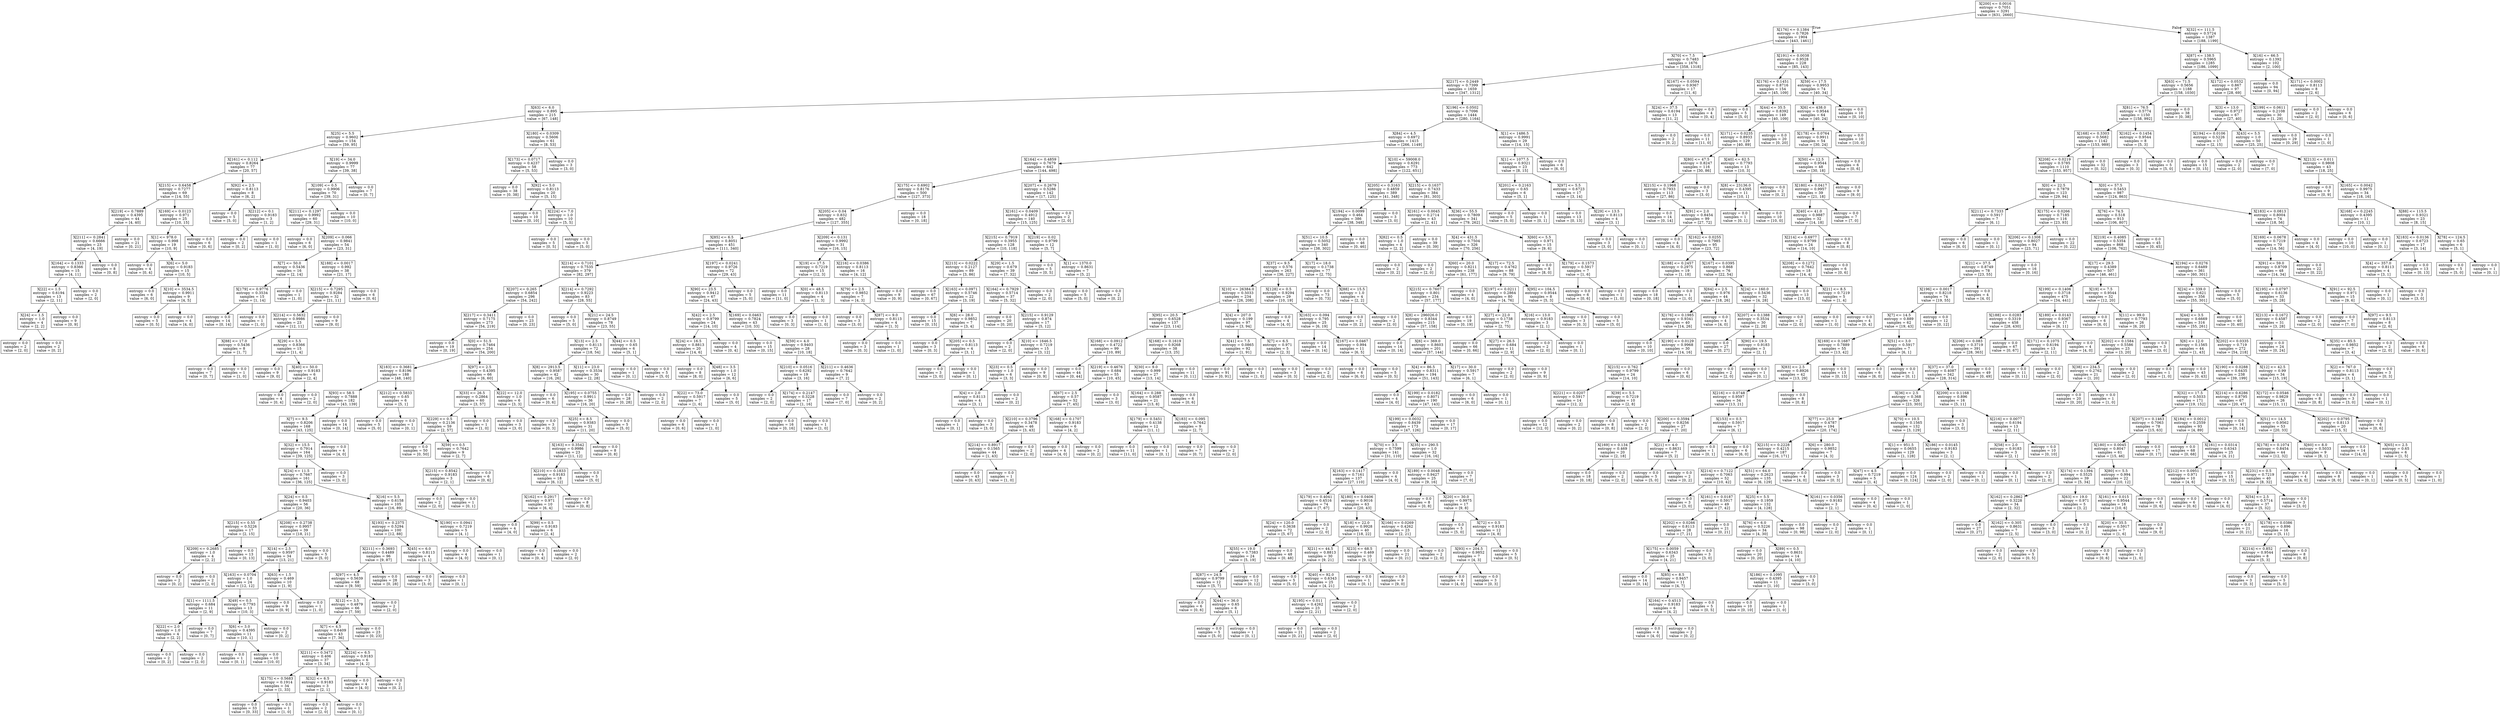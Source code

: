 digraph Tree {
node [shape=box] ;
0 [label="X[200] <= 0.0016\nentropy = 0.7051\nsamples = 3291\nvalue = [631, 2660]"] ;
1 [label="X[176] <= 0.1384\nentropy = 0.7826\nsamples = 1904\nvalue = [443, 1461]"] ;
0 -> 1 [labeldistance=2.5, labelangle=45, headlabel="True"] ;
2 [label="X[70] <= 7.5\nentropy = 0.7483\nsamples = 1676\nvalue = [358, 1318]"] ;
1 -> 2 ;
3 [label="X[217] <= 0.2449\nentropy = 0.7399\nsamples = 1659\nvalue = [347, 1312]"] ;
2 -> 3 ;
4 [label="X[63] <= 6.0\nentropy = 0.895\nsamples = 215\nvalue = [67, 148]"] ;
3 -> 4 ;
5 [label="X[25] <= 5.5\nentropy = 0.9602\nsamples = 154\nvalue = [59, 95]"] ;
4 -> 5 ;
6 [label="X[161] <= 0.112\nentropy = 0.8264\nsamples = 77\nvalue = [20, 57]"] ;
5 -> 6 ;
7 [label="X[215] <= 0.6458\nentropy = 0.7277\nsamples = 69\nvalue = [14, 55]"] ;
6 -> 7 ;
8 [label="X[219] <= 0.7889\nentropy = 0.4395\nsamples = 44\nvalue = [4, 40]"] ;
7 -> 8 ;
9 [label="X[211] <= 0.2841\nentropy = 0.6666\nsamples = 23\nvalue = [4, 19]"] ;
8 -> 9 ;
10 [label="X[164] <= 0.1333\nentropy = 0.8366\nsamples = 15\nvalue = [4, 11]"] ;
9 -> 10 ;
11 [label="X[22] <= 1.5\nentropy = 0.6194\nsamples = 13\nvalue = [2, 11]"] ;
10 -> 11 ;
12 [label="X[24] <= 1.5\nentropy = 1.0\nsamples = 4\nvalue = [2, 2]"] ;
11 -> 12 ;
13 [label="entropy = 0.0\nsamples = 2\nvalue = [2, 0]"] ;
12 -> 13 ;
14 [label="entropy = 0.0\nsamples = 2\nvalue = [0, 2]"] ;
12 -> 14 ;
15 [label="entropy = 0.0\nsamples = 9\nvalue = [0, 9]"] ;
11 -> 15 ;
16 [label="entropy = 0.0\nsamples = 2\nvalue = [2, 0]"] ;
10 -> 16 ;
17 [label="entropy = 0.0\nsamples = 8\nvalue = [0, 8]"] ;
9 -> 17 ;
18 [label="entropy = 0.0\nsamples = 21\nvalue = [0, 21]"] ;
8 -> 18 ;
19 [label="X[169] <= 0.0123\nentropy = 0.971\nsamples = 25\nvalue = [10, 15]"] ;
7 -> 19 ;
20 [label="X[1] <= 978.0\nentropy = 0.998\nsamples = 19\nvalue = [10, 9]"] ;
19 -> 20 ;
21 [label="entropy = 0.0\nsamples = 4\nvalue = [0, 4]"] ;
20 -> 21 ;
22 [label="X[6] <= 5.0\nentropy = 0.9183\nsamples = 15\nvalue = [10, 5]"] ;
20 -> 22 ;
23 [label="entropy = 0.0\nsamples = 6\nvalue = [6, 0]"] ;
22 -> 23 ;
24 [label="X[10] <= 3534.5\nentropy = 0.9911\nsamples = 9\nvalue = [4, 5]"] ;
22 -> 24 ;
25 [label="entropy = 0.0\nsamples = 5\nvalue = [0, 5]"] ;
24 -> 25 ;
26 [label="entropy = 0.0\nsamples = 4\nvalue = [4, 0]"] ;
24 -> 26 ;
27 [label="entropy = 0.0\nsamples = 6\nvalue = [0, 6]"] ;
19 -> 27 ;
28 [label="X[92] <= 2.5\nentropy = 0.8113\nsamples = 8\nvalue = [6, 2]"] ;
6 -> 28 ;
29 [label="entropy = 0.0\nsamples = 5\nvalue = [5, 0]"] ;
28 -> 29 ;
30 [label="X[212] <= 0.1\nentropy = 0.9183\nsamples = 3\nvalue = [1, 2]"] ;
28 -> 30 ;
31 [label="entropy = 0.0\nsamples = 2\nvalue = [0, 2]"] ;
30 -> 31 ;
32 [label="entropy = 0.0\nsamples = 1\nvalue = [1, 0]"] ;
30 -> 32 ;
33 [label="X[19] <= 34.0\nentropy = 0.9999\nsamples = 77\nvalue = [39, 38]"] ;
5 -> 33 ;
34 [label="X[109] <= 0.5\nentropy = 0.9906\nsamples = 70\nvalue = [39, 31]"] ;
33 -> 34 ;
35 [label="X[211] <= 0.1297\nentropy = 0.9992\nsamples = 60\nvalue = [29, 31]"] ;
34 -> 35 ;
36 [label="entropy = 0.0\nsamples = 6\nvalue = [6, 0]"] ;
35 -> 36 ;
37 [label="X[209] <= 0.066\nentropy = 0.9841\nsamples = 54\nvalue = [23, 31]"] ;
35 -> 37 ;
38 [label="X[7] <= 50.0\nentropy = 0.5436\nsamples = 16\nvalue = [2, 14]"] ;
37 -> 38 ;
39 [label="X[179] <= 0.9776\nentropy = 0.3534\nsamples = 15\nvalue = [1, 14]"] ;
38 -> 39 ;
40 [label="entropy = 0.0\nsamples = 14\nvalue = [0, 14]"] ;
39 -> 40 ;
41 [label="entropy = 0.0\nsamples = 1\nvalue = [1, 0]"] ;
39 -> 41 ;
42 [label="entropy = 0.0\nsamples = 1\nvalue = [1, 0]"] ;
38 -> 42 ;
43 [label="X[188] <= 0.0017\nentropy = 0.992\nsamples = 38\nvalue = [21, 17]"] ;
37 -> 43 ;
44 [label="X[215] <= 0.7295\nentropy = 0.9284\nsamples = 32\nvalue = [21, 11]"] ;
43 -> 44 ;
45 [label="X[214] <= 0.5632\nentropy = 0.9986\nsamples = 23\nvalue = [12, 11]"] ;
44 -> 45 ;
46 [label="X[88] <= 17.0\nentropy = 0.5436\nsamples = 8\nvalue = [1, 7]"] ;
45 -> 46 ;
47 [label="entropy = 0.0\nsamples = 7\nvalue = [0, 7]"] ;
46 -> 47 ;
48 [label="entropy = 0.0\nsamples = 1\nvalue = [1, 0]"] ;
46 -> 48 ;
49 [label="X[29] <= 5.5\nentropy = 0.8366\nsamples = 15\nvalue = [11, 4]"] ;
45 -> 49 ;
50 [label="entropy = 0.0\nsamples = 9\nvalue = [9, 0]"] ;
49 -> 50 ;
51 [label="X[40] <= 50.0\nentropy = 0.9183\nsamples = 6\nvalue = [2, 4]"] ;
49 -> 51 ;
52 [label="entropy = 0.0\nsamples = 4\nvalue = [0, 4]"] ;
51 -> 52 ;
53 [label="entropy = 0.0\nsamples = 2\nvalue = [2, 0]"] ;
51 -> 53 ;
54 [label="entropy = 0.0\nsamples = 9\nvalue = [9, 0]"] ;
44 -> 54 ;
55 [label="entropy = 0.0\nsamples = 6\nvalue = [0, 6]"] ;
43 -> 55 ;
56 [label="entropy = 0.0\nsamples = 10\nvalue = [10, 0]"] ;
34 -> 56 ;
57 [label="entropy = 0.0\nsamples = 7\nvalue = [0, 7]"] ;
33 -> 57 ;
58 [label="X[180] <= 0.0309\nentropy = 0.5606\nsamples = 61\nvalue = [8, 53]"] ;
4 -> 58 ;
59 [label="X[173] <= 0.0717\nentropy = 0.4237\nsamples = 58\nvalue = [5, 53]"] ;
58 -> 59 ;
60 [label="entropy = 0.0\nsamples = 38\nvalue = [0, 38]"] ;
59 -> 60 ;
61 [label="X[92] <= 5.0\nentropy = 0.8113\nsamples = 20\nvalue = [5, 15]"] ;
59 -> 61 ;
62 [label="entropy = 0.0\nsamples = 10\nvalue = [0, 10]"] ;
61 -> 62 ;
63 [label="X[224] <= 7.0\nentropy = 1.0\nsamples = 10\nvalue = [5, 5]"] ;
61 -> 63 ;
64 [label="entropy = 0.0\nsamples = 5\nvalue = [0, 5]"] ;
63 -> 64 ;
65 [label="entropy = 0.0\nsamples = 5\nvalue = [5, 0]"] ;
63 -> 65 ;
66 [label="entropy = 0.0\nsamples = 3\nvalue = [3, 0]"] ;
58 -> 66 ;
67 [label="X[196] <= 0.0502\nentropy = 0.7096\nsamples = 1444\nvalue = [280, 1164]"] ;
3 -> 67 ;
68 [label="X[84] <= 4.5\nentropy = 0.6972\nsamples = 1415\nvalue = [266, 1149]"] ;
67 -> 68 ;
69 [label="X[164] <= 0.4859\nentropy = 0.7679\nsamples = 642\nvalue = [144, 498]"] ;
68 -> 69 ;
70 [label="X[175] <= 0.6902\nentropy = 0.8176\nsamples = 500\nvalue = [127, 373]"] ;
69 -> 70 ;
71 [label="X[205] <= 0.04\nentropy = 0.832\nsamples = 482\nvalue = [127, 355]"] ;
70 -> 71 ;
72 [label="X[85] <= 6.5\nentropy = 0.8051\nsamples = 451\nvalue = [111, 340]"] ;
71 -> 72 ;
73 [label="X[214] <= 0.7101\nentropy = 0.7535\nsamples = 379\nvalue = [82, 297]"] ;
72 -> 73 ;
74 [label="X[207] <= 0.265\nentropy = 0.6854\nsamples = 296\nvalue = [54, 242]"] ;
73 -> 74 ;
75 [label="X[217] <= 0.3411\nentropy = 0.7175\nsamples = 273\nvalue = [54, 219]"] ;
74 -> 75 ;
76 [label="entropy = 0.0\nsamples = 19\nvalue = [0, 19]"] ;
75 -> 76 ;
77 [label="X[0] <= 51.5\nentropy = 0.7464\nsamples = 254\nvalue = [54, 200]"] ;
75 -> 77 ;
78 [label="X[183] <= 0.3681\nentropy = 0.8196\nsamples = 188\nvalue = [48, 140]"] ;
77 -> 78 ;
79 [label="X[93] <= 58.5\nentropy = 0.7888\nsamples = 182\nvalue = [43, 139]"] ;
78 -> 79 ;
80 [label="X[7] <= 9.5\nentropy = 0.8206\nsamples = 168\nvalue = [43, 125]"] ;
79 -> 80 ;
81 [label="X[32] <= 15.5\nentropy = 0.7914\nsamples = 164\nvalue = [39, 125]"] ;
80 -> 81 ;
82 [label="X[24] <= 11.5\nentropy = 0.7667\nsamples = 161\nvalue = [36, 125]"] ;
81 -> 82 ;
83 [label="X[24] <= 0.5\nentropy = 0.9403\nsamples = 56\nvalue = [20, 36]"] ;
82 -> 83 ;
84 [label="X[215] <= 0.55\nentropy = 0.5226\nsamples = 17\nvalue = [2, 15]"] ;
83 -> 84 ;
85 [label="X[209] <= 0.2685\nentropy = 1.0\nsamples = 4\nvalue = [2, 2]"] ;
84 -> 85 ;
86 [label="entropy = 0.0\nsamples = 2\nvalue = [0, 2]"] ;
85 -> 86 ;
87 [label="entropy = 0.0\nsamples = 2\nvalue = [2, 0]"] ;
85 -> 87 ;
88 [label="entropy = 0.0\nsamples = 13\nvalue = [0, 13]"] ;
84 -> 88 ;
89 [label="X[208] <= 0.2738\nentropy = 0.9957\nsamples = 39\nvalue = [18, 21]"] ;
83 -> 89 ;
90 [label="X[14] <= 2.5\nentropy = 0.9597\nsamples = 34\nvalue = [13, 21]"] ;
89 -> 90 ;
91 [label="X[163] <= 0.0704\nentropy = 1.0\nsamples = 24\nvalue = [12, 12]"] ;
90 -> 91 ;
92 [label="X[1] <= 1111.5\nentropy = 0.684\nsamples = 11\nvalue = [2, 9]"] ;
91 -> 92 ;
93 [label="X[22] <= 2.0\nentropy = 1.0\nsamples = 4\nvalue = [2, 2]"] ;
92 -> 93 ;
94 [label="entropy = 0.0\nsamples = 2\nvalue = [0, 2]"] ;
93 -> 94 ;
95 [label="entropy = 0.0\nsamples = 2\nvalue = [2, 0]"] ;
93 -> 95 ;
96 [label="entropy = 0.0\nsamples = 7\nvalue = [0, 7]"] ;
92 -> 96 ;
97 [label="X[49] <= 0.5\nentropy = 0.7793\nsamples = 13\nvalue = [10, 3]"] ;
91 -> 97 ;
98 [label="X[6] <= 3.0\nentropy = 0.4395\nsamples = 11\nvalue = [10, 1]"] ;
97 -> 98 ;
99 [label="entropy = 0.0\nsamples = 1\nvalue = [0, 1]"] ;
98 -> 99 ;
100 [label="entropy = 0.0\nsamples = 10\nvalue = [10, 0]"] ;
98 -> 100 ;
101 [label="entropy = 0.0\nsamples = 2\nvalue = [0, 2]"] ;
97 -> 101 ;
102 [label="X[63] <= 1.5\nentropy = 0.469\nsamples = 10\nvalue = [1, 9]"] ;
90 -> 102 ;
103 [label="entropy = 0.0\nsamples = 9\nvalue = [0, 9]"] ;
102 -> 103 ;
104 [label="entropy = 0.0\nsamples = 1\nvalue = [1, 0]"] ;
102 -> 104 ;
105 [label="entropy = 0.0\nsamples = 5\nvalue = [5, 0]"] ;
89 -> 105 ;
106 [label="X[16] <= 5.5\nentropy = 0.6158\nsamples = 105\nvalue = [16, 89]"] ;
82 -> 106 ;
107 [label="X[193] <= 0.2375\nentropy = 0.5294\nsamples = 100\nvalue = [12, 88]"] ;
106 -> 107 ;
108 [label="X[211] <= 0.3693\nentropy = 0.4489\nsamples = 96\nvalue = [9, 87]"] ;
107 -> 108 ;
109 [label="X[97] <= 4.5\nentropy = 0.5639\nsamples = 68\nvalue = [9, 59]"] ;
108 -> 109 ;
110 [label="X[12] <= 3.5\nentropy = 0.4879\nsamples = 66\nvalue = [7, 59]"] ;
109 -> 110 ;
111 [label="X[7] <= 4.5\nentropy = 0.6409\nsamples = 43\nvalue = [7, 36]"] ;
110 -> 111 ;
112 [label="X[211] <= 0.3472\nentropy = 0.406\nsamples = 37\nvalue = [3, 34]"] ;
111 -> 112 ;
113 [label="X[175] <= 0.5683\nentropy = 0.1914\nsamples = 34\nvalue = [1, 33]"] ;
112 -> 113 ;
114 [label="entropy = 0.0\nsamples = 33\nvalue = [0, 33]"] ;
113 -> 114 ;
115 [label="entropy = 0.0\nsamples = 1\nvalue = [1, 0]"] ;
113 -> 115 ;
116 [label="X[32] <= 6.5\nentropy = 0.9183\nsamples = 3\nvalue = [2, 1]"] ;
112 -> 116 ;
117 [label="entropy = 0.0\nsamples = 2\nvalue = [2, 0]"] ;
116 -> 117 ;
118 [label="entropy = 0.0\nsamples = 1\nvalue = [0, 1]"] ;
116 -> 118 ;
119 [label="X[224] <= 6.5\nentropy = 0.9183\nsamples = 6\nvalue = [4, 2]"] ;
111 -> 119 ;
120 [label="entropy = 0.0\nsamples = 4\nvalue = [4, 0]"] ;
119 -> 120 ;
121 [label="entropy = 0.0\nsamples = 2\nvalue = [0, 2]"] ;
119 -> 121 ;
122 [label="entropy = 0.0\nsamples = 23\nvalue = [0, 23]"] ;
110 -> 122 ;
123 [label="entropy = 0.0\nsamples = 2\nvalue = [2, 0]"] ;
109 -> 123 ;
124 [label="entropy = 0.0\nsamples = 28\nvalue = [0, 28]"] ;
108 -> 124 ;
125 [label="X[45] <= 6.0\nentropy = 0.8113\nsamples = 4\nvalue = [3, 1]"] ;
107 -> 125 ;
126 [label="entropy = 0.0\nsamples = 3\nvalue = [3, 0]"] ;
125 -> 126 ;
127 [label="entropy = 0.0\nsamples = 1\nvalue = [0, 1]"] ;
125 -> 127 ;
128 [label="X[190] <= 0.0941\nentropy = 0.7219\nsamples = 5\nvalue = [4, 1]"] ;
106 -> 128 ;
129 [label="entropy = 0.0\nsamples = 4\nvalue = [4, 0]"] ;
128 -> 129 ;
130 [label="entropy = 0.0\nsamples = 1\nvalue = [0, 1]"] ;
128 -> 130 ;
131 [label="entropy = 0.0\nsamples = 3\nvalue = [3, 0]"] ;
81 -> 131 ;
132 [label="entropy = 0.0\nsamples = 4\nvalue = [4, 0]"] ;
80 -> 132 ;
133 [label="entropy = 0.0\nsamples = 14\nvalue = [0, 14]"] ;
79 -> 133 ;
134 [label="X[212] <= 0.5833\nentropy = 0.65\nsamples = 6\nvalue = [5, 1]"] ;
78 -> 134 ;
135 [label="entropy = 0.0\nsamples = 5\nvalue = [5, 0]"] ;
134 -> 135 ;
136 [label="entropy = 0.0\nsamples = 1\nvalue = [0, 1]"] ;
134 -> 136 ;
137 [label="X[97] <= 2.5\nentropy = 0.4395\nsamples = 66\nvalue = [6, 60]"] ;
77 -> 137 ;
138 [label="X[33] <= 26.5\nentropy = 0.2864\nsamples = 60\nvalue = [3, 57]"] ;
137 -> 138 ;
139 [label="X[229] <= 0.5\nentropy = 0.2136\nsamples = 59\nvalue = [2, 57]"] ;
138 -> 139 ;
140 [label="entropy = 0.0\nsamples = 50\nvalue = [0, 50]"] ;
139 -> 140 ;
141 [label="X[59] <= 0.5\nentropy = 0.7642\nsamples = 9\nvalue = [2, 7]"] ;
139 -> 141 ;
142 [label="X[215] <= 0.8542\nentropy = 0.9183\nsamples = 3\nvalue = [2, 1]"] ;
141 -> 142 ;
143 [label="entropy = 0.0\nsamples = 2\nvalue = [2, 0]"] ;
142 -> 143 ;
144 [label="entropy = 0.0\nsamples = 1\nvalue = [0, 1]"] ;
142 -> 144 ;
145 [label="entropy = 0.0\nsamples = 6\nvalue = [0, 6]"] ;
141 -> 145 ;
146 [label="entropy = 0.0\nsamples = 1\nvalue = [1, 0]"] ;
138 -> 146 ;
147 [label="X[22] <= 12.0\nentropy = 1.0\nsamples = 6\nvalue = [3, 3]"] ;
137 -> 147 ;
148 [label="entropy = 0.0\nsamples = 3\nvalue = [3, 0]"] ;
147 -> 148 ;
149 [label="entropy = 0.0\nsamples = 3\nvalue = [0, 3]"] ;
147 -> 149 ;
150 [label="entropy = 0.0\nsamples = 23\nvalue = [0, 23]"] ;
74 -> 150 ;
151 [label="X[214] <= 0.7292\nentropy = 0.9223\nsamples = 83\nvalue = [28, 55]"] ;
73 -> 151 ;
152 [label="entropy = 0.0\nsamples = 5\nvalue = [5, 0]"] ;
151 -> 152 ;
153 [label="X[21] <= 24.5\nentropy = 0.8749\nsamples = 78\nvalue = [23, 55]"] ;
151 -> 153 ;
154 [label="X[13] <= 2.5\nentropy = 0.8113\nsamples = 72\nvalue = [18, 54]"] ;
153 -> 154 ;
155 [label="X[8] <= 2913.5\nentropy = 0.9587\nsamples = 42\nvalue = [16, 26]"] ;
154 -> 155 ;
156 [label="entropy = 0.0\nsamples = 6\nvalue = [0, 6]"] ;
155 -> 156 ;
157 [label="X[195] <= 0.0755\nentropy = 0.9911\nsamples = 36\nvalue = [16, 20]"] ;
155 -> 157 ;
158 [label="X[25] <= 8.5\nentropy = 0.9383\nsamples = 31\nvalue = [11, 20]"] ;
157 -> 158 ;
159 [label="X[163] <= 0.3542\nentropy = 0.9986\nsamples = 23\nvalue = [11, 12]"] ;
158 -> 159 ;
160 [label="X[210] <= 0.1833\nentropy = 0.9183\nsamples = 18\nvalue = [6, 12]"] ;
159 -> 160 ;
161 [label="X[162] <= 0.2917\nentropy = 0.971\nsamples = 10\nvalue = [6, 4]"] ;
160 -> 161 ;
162 [label="entropy = 0.0\nsamples = 4\nvalue = [4, 0]"] ;
161 -> 162 ;
163 [label="X[99] <= 0.5\nentropy = 0.9183\nsamples = 6\nvalue = [2, 4]"] ;
161 -> 163 ;
164 [label="entropy = 0.0\nsamples = 4\nvalue = [0, 4]"] ;
163 -> 164 ;
165 [label="entropy = 0.0\nsamples = 2\nvalue = [2, 0]"] ;
163 -> 165 ;
166 [label="entropy = 0.0\nsamples = 8\nvalue = [0, 8]"] ;
160 -> 166 ;
167 [label="entropy = 0.0\nsamples = 5\nvalue = [5, 0]"] ;
159 -> 167 ;
168 [label="entropy = 0.0\nsamples = 8\nvalue = [0, 8]"] ;
158 -> 168 ;
169 [label="entropy = 0.0\nsamples = 5\nvalue = [5, 0]"] ;
157 -> 169 ;
170 [label="X[11] <= 23.0\nentropy = 0.3534\nsamples = 30\nvalue = [2, 28]"] ;
154 -> 170 ;
171 [label="entropy = 0.0\nsamples = 28\nvalue = [0, 28]"] ;
170 -> 171 ;
172 [label="entropy = 0.0\nsamples = 2\nvalue = [2, 0]"] ;
170 -> 172 ;
173 [label="X[44] <= 0.5\nentropy = 0.65\nsamples = 6\nvalue = [5, 1]"] ;
153 -> 173 ;
174 [label="entropy = 0.0\nsamples = 1\nvalue = [0, 1]"] ;
173 -> 174 ;
175 [label="entropy = 0.0\nsamples = 5\nvalue = [5, 0]"] ;
173 -> 175 ;
176 [label="X[197] <= 0.0241\nentropy = 0.9726\nsamples = 72\nvalue = [29, 43]"] ;
72 -> 176 ;
177 [label="X[90] <= 23.5\nentropy = 0.9412\nsamples = 67\nvalue = [24, 43]"] ;
176 -> 177 ;
178 [label="X[42] <= 2.5\nentropy = 0.9799\nsamples = 24\nvalue = [14, 10]"] ;
177 -> 178 ;
179 [label="X[24] <= 16.5\nentropy = 0.8813\nsamples = 20\nvalue = [14, 6]"] ;
178 -> 179 ;
180 [label="entropy = 0.0\nsamples = 8\nvalue = [8, 0]"] ;
179 -> 180 ;
181 [label="X[48] <= 3.5\nentropy = 1.0\nsamples = 12\nvalue = [6, 6]"] ;
179 -> 181 ;
182 [label="X[22] <= 73.0\nentropy = 0.5917\nsamples = 7\nvalue = [1, 6]"] ;
181 -> 182 ;
183 [label="entropy = 0.0\nsamples = 6\nvalue = [0, 6]"] ;
182 -> 183 ;
184 [label="entropy = 0.0\nsamples = 1\nvalue = [1, 0]"] ;
182 -> 184 ;
185 [label="entropy = 0.0\nsamples = 5\nvalue = [5, 0]"] ;
181 -> 185 ;
186 [label="entropy = 0.0\nsamples = 4\nvalue = [0, 4]"] ;
178 -> 186 ;
187 [label="X[169] <= 0.0463\nentropy = 0.7824\nsamples = 43\nvalue = [10, 33]"] ;
177 -> 187 ;
188 [label="entropy = 0.0\nsamples = 15\nvalue = [0, 15]"] ;
187 -> 188 ;
189 [label="X[59] <= 4.0\nentropy = 0.9403\nsamples = 28\nvalue = [10, 18]"] ;
187 -> 189 ;
190 [label="X[210] <= 0.0516\nentropy = 0.6292\nsamples = 19\nvalue = [3, 16]"] ;
189 -> 190 ;
191 [label="entropy = 0.0\nsamples = 2\nvalue = [2, 0]"] ;
190 -> 191 ;
192 [label="X[174] <= 0.2147\nentropy = 0.3228\nsamples = 17\nvalue = [1, 16]"] ;
190 -> 192 ;
193 [label="entropy = 0.0\nsamples = 16\nvalue = [0, 16]"] ;
192 -> 193 ;
194 [label="entropy = 0.0\nsamples = 1\nvalue = [1, 0]"] ;
192 -> 194 ;
195 [label="X[211] <= 0.4636\nentropy = 0.7642\nsamples = 9\nvalue = [7, 2]"] ;
189 -> 195 ;
196 [label="entropy = 0.0\nsamples = 7\nvalue = [7, 0]"] ;
195 -> 196 ;
197 [label="entropy = 0.0\nsamples = 2\nvalue = [0, 2]"] ;
195 -> 197 ;
198 [label="entropy = 0.0\nsamples = 5\nvalue = [5, 0]"] ;
176 -> 198 ;
199 [label="X[209] <= 0.131\nentropy = 0.9992\nsamples = 31\nvalue = [16, 15]"] ;
71 -> 199 ;
200 [label="X[19] <= 17.5\nentropy = 0.7219\nsamples = 15\nvalue = [12, 3]"] ;
199 -> 200 ;
201 [label="entropy = 0.0\nsamples = 11\nvalue = [11, 0]"] ;
200 -> 201 ;
202 [label="X[0] <= 48.5\nentropy = 0.8113\nsamples = 4\nvalue = [1, 3]"] ;
200 -> 202 ;
203 [label="entropy = 0.0\nsamples = 3\nvalue = [0, 3]"] ;
202 -> 203 ;
204 [label="entropy = 0.0\nsamples = 1\nvalue = [1, 0]"] ;
202 -> 204 ;
205 [label="X[216] <= 0.0386\nentropy = 0.8113\nsamples = 16\nvalue = [4, 12]"] ;
199 -> 205 ;
206 [label="X[79] <= 2.5\nentropy = 0.9852\nsamples = 7\nvalue = [4, 3]"] ;
205 -> 206 ;
207 [label="entropy = 0.0\nsamples = 3\nvalue = [3, 0]"] ;
206 -> 207 ;
208 [label="X[87] <= 9.0\nentropy = 0.8113\nsamples = 4\nvalue = [1, 3]"] ;
206 -> 208 ;
209 [label="entropy = 0.0\nsamples = 3\nvalue = [0, 3]"] ;
208 -> 209 ;
210 [label="entropy = 0.0\nsamples = 1\nvalue = [1, 0]"] ;
208 -> 210 ;
211 [label="entropy = 0.0\nsamples = 9\nvalue = [0, 9]"] ;
205 -> 211 ;
212 [label="entropy = 0.0\nsamples = 18\nvalue = [0, 18]"] ;
70 -> 212 ;
213 [label="X[207] <= 0.2679\nentropy = 0.5286\nsamples = 142\nvalue = [17, 125]"] ;
69 -> 213 ;
214 [label="X[161] <= 0.0409\nentropy = 0.4912\nsamples = 140\nvalue = [15, 125]"] ;
213 -> 214 ;
215 [label="X[215] <= 0.7919\nentropy = 0.3955\nsamples = 128\nvalue = [10, 118]"] ;
214 -> 215 ;
216 [label="X[213] <= 0.0222\nentropy = 0.2127\nsamples = 89\nvalue = [3, 86]"] ;
215 -> 216 ;
217 [label="entropy = 0.0\nsamples = 67\nvalue = [0, 67]"] ;
216 -> 217 ;
218 [label="X[163] <= 0.0971\nentropy = 0.5746\nsamples = 22\nvalue = [3, 19]"] ;
216 -> 218 ;
219 [label="entropy = 0.0\nsamples = 15\nvalue = [0, 15]"] ;
218 -> 219 ;
220 [label="X[6] <= 28.0\nentropy = 0.9852\nsamples = 7\nvalue = [3, 4]"] ;
218 -> 220 ;
221 [label="entropy = 0.0\nsamples = 3\nvalue = [0, 3]"] ;
220 -> 221 ;
222 [label="X[205] <= 0.5\nentropy = 0.8113\nsamples = 4\nvalue = [3, 1]"] ;
220 -> 222 ;
223 [label="entropy = 0.0\nsamples = 3\nvalue = [3, 0]"] ;
222 -> 223 ;
224 [label="entropy = 0.0\nsamples = 1\nvalue = [0, 1]"] ;
222 -> 224 ;
225 [label="X[29] <= 1.5\nentropy = 0.679\nsamples = 39\nvalue = [7, 32]"] ;
215 -> 225 ;
226 [label="X[164] <= 0.7929\nentropy = 0.5714\nsamples = 37\nvalue = [5, 32]"] ;
225 -> 226 ;
227 [label="entropy = 0.0\nsamples = 20\nvalue = [0, 20]"] ;
226 -> 227 ;
228 [label="X[215] <= 0.9129\nentropy = 0.874\nsamples = 17\nvalue = [5, 12]"] ;
226 -> 228 ;
229 [label="entropy = 0.0\nsamples = 2\nvalue = [2, 0]"] ;
228 -> 229 ;
230 [label="X[10] <= 1646.5\nentropy = 0.7219\nsamples = 15\nvalue = [3, 12]"] ;
228 -> 230 ;
231 [label="X[23] <= 0.5\nentropy = 1.0\nsamples = 6\nvalue = [3, 3]"] ;
230 -> 231 ;
232 [label="X[4] <= 2.0\nentropy = 0.8113\nsamples = 4\nvalue = [3, 1]"] ;
231 -> 232 ;
233 [label="entropy = 0.0\nsamples = 1\nvalue = [0, 1]"] ;
232 -> 233 ;
234 [label="entropy = 0.0\nsamples = 3\nvalue = [3, 0]"] ;
232 -> 234 ;
235 [label="entropy = 0.0\nsamples = 2\nvalue = [0, 2]"] ;
231 -> 235 ;
236 [label="entropy = 0.0\nsamples = 9\nvalue = [0, 9]"] ;
230 -> 236 ;
237 [label="entropy = 0.0\nsamples = 2\nvalue = [2, 0]"] ;
225 -> 237 ;
238 [label="X[219] <= 0.02\nentropy = 0.9799\nsamples = 12\nvalue = [5, 7]"] ;
214 -> 238 ;
239 [label="entropy = 0.0\nsamples = 5\nvalue = [0, 5]"] ;
238 -> 239 ;
240 [label="X[1] <= 1370.0\nentropy = 0.8631\nsamples = 7\nvalue = [5, 2]"] ;
238 -> 240 ;
241 [label="entropy = 0.0\nsamples = 5\nvalue = [5, 0]"] ;
240 -> 241 ;
242 [label="entropy = 0.0\nsamples = 2\nvalue = [0, 2]"] ;
240 -> 242 ;
243 [label="entropy = 0.0\nsamples = 2\nvalue = [2, 0]"] ;
213 -> 243 ;
244 [label="X[10] <= 59008.0\nentropy = 0.6291\nsamples = 773\nvalue = [122, 651]"] ;
68 -> 244 ;
245 [label="X[205] <= 0.3163\nentropy = 0.4859\nsamples = 389\nvalue = [41, 348]"] ;
244 -> 245 ;
246 [label="X[194] <= 0.0099\nentropy = 0.464\nsamples = 386\nvalue = [38, 348]"] ;
245 -> 246 ;
247 [label="X[51] <= 10.5\nentropy = 0.5052\nsamples = 340\nvalue = [38, 302]"] ;
246 -> 247 ;
248 [label="X[37] <= 9.5\nentropy = 0.576\nsamples = 263\nvalue = [36, 227]"] ;
247 -> 248 ;
249 [label="X[10] <= 26384.0\nentropy = 0.5033\nsamples = 234\nvalue = [26, 208]"] ;
248 -> 249 ;
250 [label="X[95] <= 20.5\nentropy = 0.6528\nsamples = 137\nvalue = [23, 114]"] ;
249 -> 250 ;
251 [label="X[168] <= 0.0912\nentropy = 0.4722\nsamples = 99\nvalue = [10, 89]"] ;
250 -> 251 ;
252 [label="entropy = 0.0\nsamples = 44\nvalue = [0, 44]"] ;
251 -> 252 ;
253 [label="X[219] <= 0.4676\nentropy = 0.684\nsamples = 55\nvalue = [10, 45]"] ;
251 -> 253 ;
254 [label="X[67] <= 2.5\nentropy = 0.57\nsamples = 52\nvalue = [7, 45]"] ;
253 -> 254 ;
255 [label="X[210] <= 0.3796\nentropy = 0.3478\nsamples = 46\nvalue = [3, 43]"] ;
254 -> 255 ;
256 [label="X[214] <= 0.8917\nentropy = 0.1565\nsamples = 44\nvalue = [1, 43]"] ;
255 -> 256 ;
257 [label="entropy = 0.0\nsamples = 43\nvalue = [0, 43]"] ;
256 -> 257 ;
258 [label="entropy = 0.0\nsamples = 1\nvalue = [1, 0]"] ;
256 -> 258 ;
259 [label="entropy = 0.0\nsamples = 2\nvalue = [2, 0]"] ;
255 -> 259 ;
260 [label="X[168] <= 0.1707\nentropy = 0.9183\nsamples = 6\nvalue = [4, 2]"] ;
254 -> 260 ;
261 [label="entropy = 0.0\nsamples = 4\nvalue = [4, 0]"] ;
260 -> 261 ;
262 [label="entropy = 0.0\nsamples = 2\nvalue = [0, 2]"] ;
260 -> 262 ;
263 [label="entropy = 0.0\nsamples = 3\nvalue = [3, 0]"] ;
253 -> 263 ;
264 [label="X[168] <= 0.1619\nentropy = 0.9268\nsamples = 38\nvalue = [13, 25]"] ;
250 -> 264 ;
265 [label="X[30] <= 9.0\nentropy = 0.999\nsamples = 27\nvalue = [13, 14]"] ;
264 -> 265 ;
266 [label="X[164] <= 0.288\nentropy = 0.9587\nsamples = 21\nvalue = [13, 8]"] ;
265 -> 266 ;
267 [label="X[179] <= 0.5451\nentropy = 0.4138\nsamples = 12\nvalue = [11, 1]"] ;
266 -> 267 ;
268 [label="entropy = 0.0\nsamples = 11\nvalue = [11, 0]"] ;
267 -> 268 ;
269 [label="entropy = 0.0\nsamples = 1\nvalue = [0, 1]"] ;
267 -> 269 ;
270 [label="X[183] <= 0.095\nentropy = 0.7642\nsamples = 9\nvalue = [2, 7]"] ;
266 -> 270 ;
271 [label="entropy = 0.0\nsamples = 7\nvalue = [0, 7]"] ;
270 -> 271 ;
272 [label="entropy = 0.0\nsamples = 2\nvalue = [2, 0]"] ;
270 -> 272 ;
273 [label="entropy = 0.0\nsamples = 6\nvalue = [0, 6]"] ;
265 -> 273 ;
274 [label="entropy = 0.0\nsamples = 11\nvalue = [0, 11]"] ;
264 -> 274 ;
275 [label="X[4] <= 207.0\nentropy = 0.199\nsamples = 97\nvalue = [3, 94]"] ;
249 -> 275 ;
276 [label="X[41] <= 7.5\nentropy = 0.0865\nsamples = 92\nvalue = [1, 91]"] ;
275 -> 276 ;
277 [label="entropy = 0.0\nsamples = 91\nvalue = [0, 91]"] ;
276 -> 277 ;
278 [label="entropy = 0.0\nsamples = 1\nvalue = [1, 0]"] ;
276 -> 278 ;
279 [label="X[7] <= 6.5\nentropy = 0.971\nsamples = 5\nvalue = [2, 3]"] ;
275 -> 279 ;
280 [label="entropy = 0.0\nsamples = 3\nvalue = [0, 3]"] ;
279 -> 280 ;
281 [label="entropy = 0.0\nsamples = 2\nvalue = [2, 0]"] ;
279 -> 281 ;
282 [label="X[128] <= 0.5\nentropy = 0.9294\nsamples = 29\nvalue = [10, 19]"] ;
248 -> 282 ;
283 [label="entropy = 0.0\nsamples = 4\nvalue = [4, 0]"] ;
282 -> 283 ;
284 [label="X[163] <= 0.094\nentropy = 0.795\nsamples = 25\nvalue = [6, 19]"] ;
282 -> 284 ;
285 [label="entropy = 0.0\nsamples = 14\nvalue = [0, 14]"] ;
284 -> 285 ;
286 [label="X[167] <= 0.0467\nentropy = 0.994\nsamples = 11\nvalue = [6, 5]"] ;
284 -> 286 ;
287 [label="entropy = 0.0\nsamples = 6\nvalue = [6, 0]"] ;
286 -> 287 ;
288 [label="entropy = 0.0\nsamples = 5\nvalue = [0, 5]"] ;
286 -> 288 ;
289 [label="X[17] <= 18.0\nentropy = 0.1738\nsamples = 77\nvalue = [2, 75]"] ;
247 -> 289 ;
290 [label="entropy = 0.0\nsamples = 73\nvalue = [0, 73]"] ;
289 -> 290 ;
291 [label="X[88] <= 15.5\nentropy = 1.0\nsamples = 4\nvalue = [2, 2]"] ;
289 -> 291 ;
292 [label="entropy = 0.0\nsamples = 2\nvalue = [0, 2]"] ;
291 -> 292 ;
293 [label="entropy = 0.0\nsamples = 2\nvalue = [2, 0]"] ;
291 -> 293 ;
294 [label="entropy = 0.0\nsamples = 46\nvalue = [0, 46]"] ;
246 -> 294 ;
295 [label="entropy = 0.0\nsamples = 3\nvalue = [3, 0]"] ;
245 -> 295 ;
296 [label="X[215] <= 0.1637\nentropy = 0.7433\nsamples = 384\nvalue = [81, 303]"] ;
244 -> 296 ;
297 [label="X[161] <= 0.0045\nentropy = 0.2714\nsamples = 43\nvalue = [2, 41]"] ;
296 -> 297 ;
298 [label="X[82] <= 0.5\nentropy = 1.0\nsamples = 4\nvalue = [2, 2]"] ;
297 -> 298 ;
299 [label="entropy = 0.0\nsamples = 2\nvalue = [0, 2]"] ;
298 -> 299 ;
300 [label="entropy = 0.0\nsamples = 2\nvalue = [2, 0]"] ;
298 -> 300 ;
301 [label="entropy = 0.0\nsamples = 39\nvalue = [0, 39]"] ;
297 -> 301 ;
302 [label="X[36] <= 55.5\nentropy = 0.7809\nsamples = 341\nvalue = [79, 262]"] ;
296 -> 302 ;
303 [label="X[4] <= 431.5\nentropy = 0.7504\nsamples = 326\nvalue = [70, 256]"] ;
302 -> 303 ;
304 [label="X[60] <= 20.0\nentropy = 0.8211\nsamples = 238\nvalue = [61, 177]"] ;
303 -> 304 ;
305 [label="X[215] <= 0.7607\nentropy = 0.801\nsamples = 234\nvalue = [57, 177]"] ;
304 -> 305 ;
306 [label="X[8] <= 296026.0\nentropy = 0.8344\nsamples = 215\nvalue = [57, 158]"] ;
305 -> 306 ;
307 [label="entropy = 0.0\nsamples = 14\nvalue = [0, 14]"] ;
306 -> 307 ;
308 [label="X[6] <= 369.0\nentropy = 0.8603\nsamples = 201\nvalue = [57, 144]"] ;
306 -> 308 ;
309 [label="X[4] <= 86.5\nentropy = 0.8311\nsamples = 194\nvalue = [51, 143]"] ;
308 -> 309 ;
310 [label="entropy = 0.0\nsamples = 4\nvalue = [4, 0]"] ;
309 -> 310 ;
311 [label="X[199] <= 0.0182\nentropy = 0.8071\nsamples = 190\nvalue = [47, 143]"] ;
309 -> 311 ;
312 [label="X[199] <= 0.0032\nentropy = 0.8439\nsamples = 173\nvalue = [47, 126]"] ;
311 -> 312 ;
313 [label="X[70] <= 3.5\nentropy = 0.7599\nsamples = 141\nvalue = [31, 110]"] ;
312 -> 313 ;
314 [label="X[163] <= 0.1417\nentropy = 0.7161\nsamples = 137\nvalue = [27, 110]"] ;
313 -> 314 ;
315 [label="X[179] <= 0.4041\nentropy = 0.4516\nsamples = 74\nvalue = [7, 67]"] ;
314 -> 315 ;
316 [label="X[24] <= 120.0\nentropy = 0.3638\nsamples = 72\nvalue = [5, 67]"] ;
315 -> 316 ;
317 [label="X[55] <= 19.0\nentropy = 0.7383\nsamples = 24\nvalue = [5, 19]"] ;
316 -> 317 ;
318 [label="X[87] <= 24.5\nentropy = 0.9799\nsamples = 12\nvalue = [5, 7]"] ;
317 -> 318 ;
319 [label="entropy = 0.0\nsamples = 6\nvalue = [0, 6]"] ;
318 -> 319 ;
320 [label="X[44] <= 36.0\nentropy = 0.65\nsamples = 6\nvalue = [5, 1]"] ;
318 -> 320 ;
321 [label="entropy = 0.0\nsamples = 5\nvalue = [5, 0]"] ;
320 -> 321 ;
322 [label="entropy = 0.0\nsamples = 1\nvalue = [0, 1]"] ;
320 -> 322 ;
323 [label="entropy = 0.0\nsamples = 12\nvalue = [0, 12]"] ;
317 -> 323 ;
324 [label="entropy = 0.0\nsamples = 48\nvalue = [0, 48]"] ;
316 -> 324 ;
325 [label="entropy = 0.0\nsamples = 2\nvalue = [2, 0]"] ;
315 -> 325 ;
326 [label="X[180] <= 0.0406\nentropy = 0.9016\nsamples = 63\nvalue = [20, 43]"] ;
314 -> 326 ;
327 [label="X[18] <= 22.0\nentropy = 0.9928\nsamples = 40\nvalue = [18, 22]"] ;
326 -> 327 ;
328 [label="X[21] <= 44.5\nentropy = 0.8813\nsamples = 30\nvalue = [9, 21]"] ;
327 -> 328 ;
329 [label="entropy = 0.0\nsamples = 5\nvalue = [5, 0]"] ;
328 -> 329 ;
330 [label="X[40] <= 92.0\nentropy = 0.6343\nsamples = 25\nvalue = [4, 21]"] ;
328 -> 330 ;
331 [label="X[195] <= 0.011\nentropy = 0.4262\nsamples = 23\nvalue = [2, 21]"] ;
330 -> 331 ;
332 [label="entropy = 0.0\nsamples = 21\nvalue = [0, 21]"] ;
331 -> 332 ;
333 [label="entropy = 0.0\nsamples = 2\nvalue = [2, 0]"] ;
331 -> 333 ;
334 [label="entropy = 0.0\nsamples = 2\nvalue = [2, 0]"] ;
330 -> 334 ;
335 [label="X[23] <= 68.5\nentropy = 0.469\nsamples = 10\nvalue = [9, 1]"] ;
327 -> 335 ;
336 [label="entropy = 0.0\nsamples = 1\nvalue = [0, 1]"] ;
335 -> 336 ;
337 [label="entropy = 0.0\nsamples = 9\nvalue = [9, 0]"] ;
335 -> 337 ;
338 [label="X[166] <= 0.0269\nentropy = 0.4262\nsamples = 23\nvalue = [2, 21]"] ;
326 -> 338 ;
339 [label="entropy = 0.0\nsamples = 21\nvalue = [0, 21]"] ;
338 -> 339 ;
340 [label="entropy = 0.0\nsamples = 2\nvalue = [2, 0]"] ;
338 -> 340 ;
341 [label="entropy = 0.0\nsamples = 4\nvalue = [4, 0]"] ;
313 -> 341 ;
342 [label="X[35] <= 290.5\nentropy = 1.0\nsamples = 32\nvalue = [16, 16]"] ;
312 -> 342 ;
343 [label="X[189] <= 0.0048\nentropy = 0.9427\nsamples = 25\nvalue = [9, 16]"] ;
342 -> 343 ;
344 [label="entropy = 0.0\nsamples = 8\nvalue = [0, 8]"] ;
343 -> 344 ;
345 [label="X[20] <= 30.0\nentropy = 0.9975\nsamples = 17\nvalue = [9, 8]"] ;
343 -> 345 ;
346 [label="entropy = 0.0\nsamples = 5\nvalue = [5, 0]"] ;
345 -> 346 ;
347 [label="X[72] <= 0.5\nentropy = 0.9183\nsamples = 12\nvalue = [4, 8]"] ;
345 -> 347 ;
348 [label="X[93] <= 204.5\nentropy = 0.9852\nsamples = 7\nvalue = [4, 3]"] ;
347 -> 348 ;
349 [label="entropy = 0.0\nsamples = 4\nvalue = [4, 0]"] ;
348 -> 349 ;
350 [label="entropy = 0.0\nsamples = 3\nvalue = [0, 3]"] ;
348 -> 350 ;
351 [label="entropy = 0.0\nsamples = 5\nvalue = [0, 5]"] ;
347 -> 351 ;
352 [label="entropy = 0.0\nsamples = 7\nvalue = [7, 0]"] ;
342 -> 352 ;
353 [label="entropy = 0.0\nsamples = 17\nvalue = [0, 17]"] ;
311 -> 353 ;
354 [label="X[17] <= 30.0\nentropy = 0.5917\nsamples = 7\nvalue = [6, 1]"] ;
308 -> 354 ;
355 [label="entropy = 0.0\nsamples = 6\nvalue = [6, 0]"] ;
354 -> 355 ;
356 [label="entropy = 0.0\nsamples = 1\nvalue = [0, 1]"] ;
354 -> 356 ;
357 [label="entropy = 0.0\nsamples = 19\nvalue = [0, 19]"] ;
305 -> 357 ;
358 [label="entropy = 0.0\nsamples = 4\nvalue = [4, 0]"] ;
304 -> 358 ;
359 [label="X[17] <= 72.5\nentropy = 0.4762\nsamples = 88\nvalue = [9, 79]"] ;
303 -> 359 ;
360 [label="X[197] <= 0.0211\nentropy = 0.2864\nsamples = 80\nvalue = [4, 76]"] ;
359 -> 360 ;
361 [label="X[27] <= 22.0\nentropy = 0.1738\nsamples = 77\nvalue = [2, 75]"] ;
360 -> 361 ;
362 [label="entropy = 0.0\nsamples = 66\nvalue = [0, 66]"] ;
361 -> 362 ;
363 [label="X[27] <= 26.5\nentropy = 0.684\nsamples = 11\nvalue = [2, 9]"] ;
361 -> 363 ;
364 [label="entropy = 0.0\nsamples = 2\nvalue = [2, 0]"] ;
363 -> 364 ;
365 [label="entropy = 0.0\nsamples = 9\nvalue = [0, 9]"] ;
363 -> 365 ;
366 [label="X[16] <= 13.0\nentropy = 0.9183\nsamples = 3\nvalue = [2, 1]"] ;
360 -> 366 ;
367 [label="entropy = 0.0\nsamples = 2\nvalue = [2, 0]"] ;
366 -> 367 ;
368 [label="entropy = 0.0\nsamples = 1\nvalue = [0, 1]"] ;
366 -> 368 ;
369 [label="X[95] <= 104.5\nentropy = 0.9544\nsamples = 8\nvalue = [5, 3]"] ;
359 -> 369 ;
370 [label="entropy = 0.0\nsamples = 3\nvalue = [0, 3]"] ;
369 -> 370 ;
371 [label="entropy = 0.0\nsamples = 5\nvalue = [5, 0]"] ;
369 -> 371 ;
372 [label="X[60] <= 5.5\nentropy = 0.971\nsamples = 15\nvalue = [9, 6]"] ;
302 -> 372 ;
373 [label="entropy = 0.0\nsamples = 8\nvalue = [8, 0]"] ;
372 -> 373 ;
374 [label="X[179] <= 0.1573\nentropy = 0.5917\nsamples = 7\nvalue = [1, 6]"] ;
372 -> 374 ;
375 [label="entropy = 0.0\nsamples = 6\nvalue = [0, 6]"] ;
374 -> 375 ;
376 [label="entropy = 0.0\nsamples = 1\nvalue = [1, 0]"] ;
374 -> 376 ;
377 [label="X[1] <= 1486.5\nentropy = 0.9991\nsamples = 29\nvalue = [14, 15]"] ;
67 -> 377 ;
378 [label="X[1] <= 1077.5\nentropy = 0.9321\nsamples = 23\nvalue = [8, 15]"] ;
377 -> 378 ;
379 [label="X[201] <= 0.2163\nentropy = 0.65\nsamples = 6\nvalue = [5, 1]"] ;
378 -> 379 ;
380 [label="entropy = 0.0\nsamples = 5\nvalue = [5, 0]"] ;
379 -> 380 ;
381 [label="entropy = 0.0\nsamples = 1\nvalue = [0, 1]"] ;
379 -> 381 ;
382 [label="X[97] <= 5.5\nentropy = 0.6723\nsamples = 17\nvalue = [3, 14]"] ;
378 -> 382 ;
383 [label="entropy = 0.0\nsamples = 13\nvalue = [0, 13]"] ;
382 -> 383 ;
384 [label="X[29] <= 13.5\nentropy = 0.8113\nsamples = 4\nvalue = [3, 1]"] ;
382 -> 384 ;
385 [label="entropy = 0.0\nsamples = 3\nvalue = [3, 0]"] ;
384 -> 385 ;
386 [label="entropy = 0.0\nsamples = 1\nvalue = [0, 1]"] ;
384 -> 386 ;
387 [label="entropy = 0.0\nsamples = 6\nvalue = [6, 0]"] ;
377 -> 387 ;
388 [label="X[167] <= 0.0594\nentropy = 0.9367\nsamples = 17\nvalue = [11, 6]"] ;
2 -> 388 ;
389 [label="X[24] <= 37.5\nentropy = 0.6194\nsamples = 13\nvalue = [11, 2]"] ;
388 -> 389 ;
390 [label="entropy = 0.0\nsamples = 2\nvalue = [0, 2]"] ;
389 -> 390 ;
391 [label="entropy = 0.0\nsamples = 11\nvalue = [11, 0]"] ;
389 -> 391 ;
392 [label="entropy = 0.0\nsamples = 4\nvalue = [0, 4]"] ;
388 -> 392 ;
393 [label="X[191] <= 0.0038\nentropy = 0.9528\nsamples = 228\nvalue = [85, 143]"] ;
1 -> 393 ;
394 [label="X[176] <= 0.1451\nentropy = 0.8716\nsamples = 154\nvalue = [45, 109]"] ;
393 -> 394 ;
395 [label="entropy = 0.0\nsamples = 5\nvalue = [5, 0]"] ;
394 -> 395 ;
396 [label="X[44] <= 35.5\nentropy = 0.8392\nsamples = 149\nvalue = [40, 109]"] ;
394 -> 396 ;
397 [label="X[171] <= 0.0235\nentropy = 0.8933\nsamples = 129\nvalue = [40, 89]"] ;
396 -> 397 ;
398 [label="X[80] <= 47.5\nentropy = 0.8247\nsamples = 116\nvalue = [30, 86]"] ;
397 -> 398 ;
399 [label="X[215] <= 0.1968\nentropy = 0.7933\nsamples = 113\nvalue = [27, 86]"] ;
398 -> 399 ;
400 [label="entropy = 0.0\nsamples = 14\nvalue = [0, 14]"] ;
399 -> 400 ;
401 [label="X[91] <= 2.0\nentropy = 0.8454\nsamples = 99\nvalue = [27, 72]"] ;
399 -> 401 ;
402 [label="entropy = 0.0\nsamples = 4\nvalue = [4, 0]"] ;
401 -> 402 ;
403 [label="X[162] <= 0.0255\nentropy = 0.7985\nsamples = 95\nvalue = [23, 72]"] ;
401 -> 403 ;
404 [label="X[188] <= 0.2457\nentropy = 0.2975\nsamples = 19\nvalue = [1, 18]"] ;
403 -> 404 ;
405 [label="entropy = 0.0\nsamples = 18\nvalue = [0, 18]"] ;
404 -> 405 ;
406 [label="entropy = 0.0\nsamples = 1\nvalue = [1, 0]"] ;
404 -> 406 ;
407 [label="X[167] <= 0.0395\nentropy = 0.868\nsamples = 76\nvalue = [22, 54]"] ;
403 -> 407 ;
408 [label="X[64] <= 2.5\nentropy = 0.976\nsamples = 44\nvalue = [18, 26]"] ;
407 -> 408 ;
409 [label="X[176] <= 0.1985\nentropy = 0.9341\nsamples = 40\nvalue = [14, 26]"] ;
408 -> 409 ;
410 [label="entropy = 0.0\nsamples = 10\nvalue = [0, 10]"] ;
409 -> 410 ;
411 [label="X[190] <= 0.0129\nentropy = 0.9968\nsamples = 30\nvalue = [14, 16]"] ;
409 -> 411 ;
412 [label="X[215] <= 0.762\nentropy = 0.9799\nsamples = 24\nvalue = [14, 10]"] ;
411 -> 412 ;
413 [label="X[221] <= 0.0207\nentropy = 0.5917\nsamples = 14\nvalue = [12, 2]"] ;
412 -> 413 ;
414 [label="entropy = 0.0\nsamples = 12\nvalue = [12, 0]"] ;
413 -> 414 ;
415 [label="entropy = 0.0\nsamples = 2\nvalue = [0, 2]"] ;
413 -> 415 ;
416 [label="X[39] <= 5.5\nentropy = 0.7219\nsamples = 10\nvalue = [2, 8]"] ;
412 -> 416 ;
417 [label="entropy = 0.0\nsamples = 8\nvalue = [0, 8]"] ;
416 -> 417 ;
418 [label="entropy = 0.0\nsamples = 2\nvalue = [2, 0]"] ;
416 -> 418 ;
419 [label="entropy = 0.0\nsamples = 6\nvalue = [0, 6]"] ;
411 -> 419 ;
420 [label="entropy = 0.0\nsamples = 4\nvalue = [4, 0]"] ;
408 -> 420 ;
421 [label="X[24] <= 160.0\nentropy = 0.5436\nsamples = 32\nvalue = [4, 28]"] ;
407 -> 421 ;
422 [label="X[207] <= 0.1388\nentropy = 0.3534\nsamples = 30\nvalue = [2, 28]"] ;
421 -> 422 ;
423 [label="entropy = 0.0\nsamples = 27\nvalue = [0, 27]"] ;
422 -> 423 ;
424 [label="X[90] <= 19.5\nentropy = 0.9183\nsamples = 3\nvalue = [2, 1]"] ;
422 -> 424 ;
425 [label="entropy = 0.0\nsamples = 2\nvalue = [2, 0]"] ;
424 -> 425 ;
426 [label="entropy = 0.0\nsamples = 1\nvalue = [0, 1]"] ;
424 -> 426 ;
427 [label="entropy = 0.0\nsamples = 2\nvalue = [2, 0]"] ;
421 -> 427 ;
428 [label="entropy = 0.0\nsamples = 3\nvalue = [3, 0]"] ;
398 -> 428 ;
429 [label="X[40] <= 62.5\nentropy = 0.7793\nsamples = 13\nvalue = [10, 3]"] ;
397 -> 429 ;
430 [label="X[8] <= 23136.0\nentropy = 0.4395\nsamples = 11\nvalue = [10, 1]"] ;
429 -> 430 ;
431 [label="entropy = 0.0\nsamples = 1\nvalue = [0, 1]"] ;
430 -> 431 ;
432 [label="entropy = 0.0\nsamples = 10\nvalue = [10, 0]"] ;
430 -> 432 ;
433 [label="entropy = 0.0\nsamples = 2\nvalue = [0, 2]"] ;
429 -> 433 ;
434 [label="entropy = 0.0\nsamples = 20\nvalue = [0, 20]"] ;
396 -> 434 ;
435 [label="X[59] <= 17.5\nentropy = 0.9953\nsamples = 74\nvalue = [40, 34]"] ;
393 -> 435 ;
436 [label="X[6] <= 438.0\nentropy = 0.9544\nsamples = 64\nvalue = [40, 24]"] ;
435 -> 436 ;
437 [label="X[178] <= 0.0764\nentropy = 0.9911\nsamples = 54\nvalue = [30, 24]"] ;
436 -> 437 ;
438 [label="X[50] <= 12.5\nentropy = 0.9544\nsamples = 48\nvalue = [30, 18]"] ;
437 -> 438 ;
439 [label="X[180] <= 0.0417\nentropy = 0.9957\nsamples = 39\nvalue = [21, 18]"] ;
438 -> 439 ;
440 [label="X[40] <= 41.0\nentropy = 0.9887\nsamples = 32\nvalue = [14, 18]"] ;
439 -> 440 ;
441 [label="X[214] <= 0.6977\nentropy = 0.9799\nsamples = 24\nvalue = [14, 10]"] ;
440 -> 441 ;
442 [label="X[208] <= 0.1272\nentropy = 0.7642\nsamples = 18\nvalue = [14, 4]"] ;
441 -> 442 ;
443 [label="entropy = 0.0\nsamples = 13\nvalue = [13, 0]"] ;
442 -> 443 ;
444 [label="X[21] <= 8.5\nentropy = 0.7219\nsamples = 5\nvalue = [1, 4]"] ;
442 -> 444 ;
445 [label="entropy = 0.0\nsamples = 1\nvalue = [1, 0]"] ;
444 -> 445 ;
446 [label="entropy = 0.0\nsamples = 4\nvalue = [0, 4]"] ;
444 -> 446 ;
447 [label="entropy = 0.0\nsamples = 6\nvalue = [0, 6]"] ;
441 -> 447 ;
448 [label="entropy = 0.0\nsamples = 8\nvalue = [0, 8]"] ;
440 -> 448 ;
449 [label="entropy = 0.0\nsamples = 7\nvalue = [7, 0]"] ;
439 -> 449 ;
450 [label="entropy = 0.0\nsamples = 9\nvalue = [9, 0]"] ;
438 -> 450 ;
451 [label="entropy = 0.0\nsamples = 6\nvalue = [0, 6]"] ;
437 -> 451 ;
452 [label="entropy = 0.0\nsamples = 10\nvalue = [10, 0]"] ;
436 -> 452 ;
453 [label="entropy = 0.0\nsamples = 10\nvalue = [0, 10]"] ;
435 -> 453 ;
454 [label="X[32] <= 111.5\nentropy = 0.5724\nsamples = 1387\nvalue = [188, 1199]"] ;
0 -> 454 [labeldistance=2.5, labelangle=-45, headlabel="False"] ;
455 [label="X[87] <= 138.5\nentropy = 0.5965\nsamples = 1285\nvalue = [186, 1099]"] ;
454 -> 455 ;
456 [label="X[63] <= 71.5\nentropy = 0.5656\nsamples = 1188\nvalue = [158, 1030]"] ;
455 -> 456 ;
457 [label="X[81] <= 76.5\nentropy = 0.5774\nsamples = 1150\nvalue = [158, 992]"] ;
456 -> 457 ;
458 [label="X[168] <= 0.3303\nentropy = 0.5682\nsamples = 1142\nvalue = [153, 989]"] ;
457 -> 458 ;
459 [label="X[208] <= 0.0219\nentropy = 0.5785\nsamples = 1110\nvalue = [153, 957]"] ;
458 -> 459 ;
460 [label="X[0] <= 22.5\nentropy = 0.7879\nsamples = 123\nvalue = [29, 94]"] ;
459 -> 460 ;
461 [label="X[211] <= 0.7333\nentropy = 0.5917\nsamples = 7\nvalue = [6, 1]"] ;
460 -> 461 ;
462 [label="entropy = 0.0\nsamples = 6\nvalue = [6, 0]"] ;
461 -> 462 ;
463 [label="entropy = 0.0\nsamples = 1\nvalue = [0, 1]"] ;
461 -> 463 ;
464 [label="X[175] <= 0.0266\nentropy = 0.7185\nsamples = 116\nvalue = [23, 93]"] ;
460 -> 464 ;
465 [label="X[206] <= 0.1308\nentropy = 0.8027\nsamples = 94\nvalue = [23, 71]"] ;
464 -> 465 ;
466 [label="X[21] <= 37.5\nentropy = 0.8749\nsamples = 78\nvalue = [23, 55]"] ;
465 -> 466 ;
467 [label="X[196] <= 0.0017\nentropy = 0.8218\nsamples = 74\nvalue = [19, 55]"] ;
466 -> 467 ;
468 [label="X[7] <= 14.5\nentropy = 0.889\nsamples = 62\nvalue = [19, 43]"] ;
467 -> 468 ;
469 [label="X[169] <= 0.1687\nentropy = 0.7889\nsamples = 55\nvalue = [13, 42]"] ;
468 -> 469 ;
470 [label="X[83] <= 2.5\nentropy = 0.8926\nsamples = 42\nvalue = [13, 29]"] ;
469 -> 470 ;
471 [label="X[216] <= 0.0748\nentropy = 0.9597\nsamples = 34\nvalue = [13, 21]"] ;
470 -> 471 ;
472 [label="X[200] <= 0.3594\nentropy = 0.8256\nsamples = 27\nvalue = [7, 20]"] ;
471 -> 472 ;
473 [label="X[169] <= 0.134\nentropy = 0.469\nsamples = 20\nvalue = [2, 18]"] ;
472 -> 473 ;
474 [label="entropy = 0.0\nsamples = 18\nvalue = [0, 18]"] ;
473 -> 474 ;
475 [label="entropy = 0.0\nsamples = 2\nvalue = [2, 0]"] ;
473 -> 475 ;
476 [label="X[21] <= 4.0\nentropy = 0.8631\nsamples = 7\nvalue = [5, 2]"] ;
472 -> 476 ;
477 [label="entropy = 0.0\nsamples = 5\nvalue = [5, 0]"] ;
476 -> 477 ;
478 [label="entropy = 0.0\nsamples = 2\nvalue = [0, 2]"] ;
476 -> 478 ;
479 [label="X[153] <= 0.5\nentropy = 0.5917\nsamples = 7\nvalue = [6, 1]"] ;
471 -> 479 ;
480 [label="entropy = 0.0\nsamples = 1\nvalue = [0, 1]"] ;
479 -> 480 ;
481 [label="entropy = 0.0\nsamples = 6\nvalue = [6, 0]"] ;
479 -> 481 ;
482 [label="entropy = 0.0\nsamples = 8\nvalue = [0, 8]"] ;
470 -> 482 ;
483 [label="entropy = 0.0\nsamples = 13\nvalue = [0, 13]"] ;
469 -> 483 ;
484 [label="X[51] <= 3.0\nentropy = 0.5917\nsamples = 7\nvalue = [6, 1]"] ;
468 -> 484 ;
485 [label="entropy = 0.0\nsamples = 6\nvalue = [6, 0]"] ;
484 -> 485 ;
486 [label="entropy = 0.0\nsamples = 1\nvalue = [0, 1]"] ;
484 -> 486 ;
487 [label="entropy = 0.0\nsamples = 12\nvalue = [0, 12]"] ;
467 -> 487 ;
488 [label="entropy = 0.0\nsamples = 4\nvalue = [4, 0]"] ;
466 -> 488 ;
489 [label="entropy = 0.0\nsamples = 16\nvalue = [0, 16]"] ;
465 -> 489 ;
490 [label="entropy = 0.0\nsamples = 22\nvalue = [0, 22]"] ;
464 -> 490 ;
491 [label="X[0] <= 57.5\nentropy = 0.5453\nsamples = 987\nvalue = [124, 863]"] ;
459 -> 491 ;
492 [label="X[76] <= 74.5\nentropy = 0.518\nsamples = 913\nvalue = [106, 807]"] ;
491 -> 492 ;
493 [label="X[219] <= 0.4085\nentropy = 0.5354\nsamples = 868\nvalue = [106, 762]"] ;
492 -> 493 ;
494 [label="X[17] <= 29.5\nentropy = 0.4389\nsamples = 507\nvalue = [46, 461]"] ;
493 -> 494 ;
495 [label="X[199] <= 0.1406\nentropy = 0.3718\nsamples = 475\nvalue = [34, 441]"] ;
494 -> 495 ;
496 [label="X[188] <= 0.0283\nentropy = 0.3319\nsamples = 458\nvalue = [28, 430]"] ;
495 -> 496 ;
497 [label="X[206] <= 0.083\nentropy = 0.3719\nsamples = 391\nvalue = [28, 363]"] ;
496 -> 497 ;
498 [label="X[37] <= 37.0\nentropy = 0.4087\nsamples = 342\nvalue = [28, 314]"] ;
497 -> 498 ;
499 [label="X[36] <= 2.5\nentropy = 0.368\nsamples = 326\nvalue = [23, 303]"] ;
498 -> 499 ;
500 [label="X[77] <= 25.0\nentropy = 0.4787\nsamples = 194\nvalue = [20, 174]"] ;
499 -> 500 ;
501 [label="X[215] <= 0.2228\nentropy = 0.4215\nsamples = 187\nvalue = [16, 171]"] ;
500 -> 501 ;
502 [label="X[214] <= 0.7122\nentropy = 0.7063\nsamples = 52\nvalue = [10, 42]"] ;
501 -> 502 ;
503 [label="entropy = 0.0\nsamples = 3\nvalue = [3, 0]"] ;
502 -> 503 ;
504 [label="X[161] <= 0.0187\nentropy = 0.5917\nsamples = 49\nvalue = [7, 42]"] ;
502 -> 504 ;
505 [label="X[202] <= 0.0266\nentropy = 0.8113\nsamples = 28\nvalue = [7, 21]"] ;
504 -> 505 ;
506 [label="X[175] <= 0.0059\nentropy = 0.6343\nsamples = 25\nvalue = [4, 21]"] ;
505 -> 506 ;
507 [label="entropy = 0.0\nsamples = 14\nvalue = [0, 14]"] ;
506 -> 507 ;
508 [label="X[85] <= 8.5\nentropy = 0.9457\nsamples = 11\nvalue = [4, 7]"] ;
506 -> 508 ;
509 [label="X[164] <= 0.4513\nentropy = 0.9183\nsamples = 6\nvalue = [4, 2]"] ;
508 -> 509 ;
510 [label="entropy = 0.0\nsamples = 4\nvalue = [4, 0]"] ;
509 -> 510 ;
511 [label="entropy = 0.0\nsamples = 2\nvalue = [0, 2]"] ;
509 -> 511 ;
512 [label="entropy = 0.0\nsamples = 5\nvalue = [0, 5]"] ;
508 -> 512 ;
513 [label="entropy = 0.0\nsamples = 3\nvalue = [3, 0]"] ;
505 -> 513 ;
514 [label="entropy = 0.0\nsamples = 21\nvalue = [0, 21]"] ;
504 -> 514 ;
515 [label="X[51] <= 64.0\nentropy = 0.2623\nsamples = 135\nvalue = [6, 129]"] ;
501 -> 515 ;
516 [label="X[25] <= 5.5\nentropy = 0.1959\nsamples = 132\nvalue = [4, 128]"] ;
515 -> 516 ;
517 [label="X[76] <= 6.0\nentropy = 0.5226\nsamples = 34\nvalue = [4, 30]"] ;
516 -> 517 ;
518 [label="entropy = 0.0\nsamples = 20\nvalue = [0, 20]"] ;
517 -> 518 ;
519 [label="X[89] <= 0.5\nentropy = 0.8631\nsamples = 14\nvalue = [4, 10]"] ;
517 -> 519 ;
520 [label="X[186] <= 0.1095\nentropy = 0.4395\nsamples = 11\nvalue = [1, 10]"] ;
519 -> 520 ;
521 [label="entropy = 0.0\nsamples = 10\nvalue = [0, 10]"] ;
520 -> 521 ;
522 [label="entropy = 0.0\nsamples = 1\nvalue = [1, 0]"] ;
520 -> 522 ;
523 [label="entropy = 0.0\nsamples = 3\nvalue = [3, 0]"] ;
519 -> 523 ;
524 [label="entropy = 0.0\nsamples = 98\nvalue = [0, 98]"] ;
516 -> 524 ;
525 [label="X[161] <= 0.0356\nentropy = 0.9183\nsamples = 3\nvalue = [2, 1]"] ;
515 -> 525 ;
526 [label="entropy = 0.0\nsamples = 2\nvalue = [2, 0]"] ;
525 -> 526 ;
527 [label="entropy = 0.0\nsamples = 1\nvalue = [0, 1]"] ;
525 -> 527 ;
528 [label="X[6] <= 280.0\nentropy = 0.9852\nsamples = 7\nvalue = [4, 3]"] ;
500 -> 528 ;
529 [label="entropy = 0.0\nsamples = 4\nvalue = [4, 0]"] ;
528 -> 529 ;
530 [label="entropy = 0.0\nsamples = 3\nvalue = [0, 3]"] ;
528 -> 530 ;
531 [label="X[70] <= 10.5\nentropy = 0.1565\nsamples = 132\nvalue = [3, 129]"] ;
499 -> 531 ;
532 [label="X[1] <= 951.5\nentropy = 0.0655\nsamples = 129\nvalue = [1, 128]"] ;
531 -> 532 ;
533 [label="X[47] <= 4.5\nentropy = 0.7219\nsamples = 5\nvalue = [1, 4]"] ;
532 -> 533 ;
534 [label="entropy = 0.0\nsamples = 4\nvalue = [0, 4]"] ;
533 -> 534 ;
535 [label="entropy = 0.0\nsamples = 1\nvalue = [1, 0]"] ;
533 -> 535 ;
536 [label="entropy = 0.0\nsamples = 124\nvalue = [0, 124]"] ;
532 -> 536 ;
537 [label="X[186] <= 0.0145\nentropy = 0.9183\nsamples = 3\nvalue = [2, 1]"] ;
531 -> 537 ;
538 [label="entropy = 0.0\nsamples = 2\nvalue = [2, 0]"] ;
537 -> 538 ;
539 [label="entropy = 0.0\nsamples = 1\nvalue = [0, 1]"] ;
537 -> 539 ;
540 [label="X[209] <= 0.1168\nentropy = 0.896\nsamples = 16\nvalue = [5, 11]"] ;
498 -> 540 ;
541 [label="entropy = 0.0\nsamples = 3\nvalue = [3, 0]"] ;
540 -> 541 ;
542 [label="X[216] <= 0.0077\nentropy = 0.6194\nsamples = 13\nvalue = [2, 11]"] ;
540 -> 542 ;
543 [label="X[58] <= 2.0\nentropy = 0.9183\nsamples = 3\nvalue = [2, 1]"] ;
542 -> 543 ;
544 [label="entropy = 0.0\nsamples = 1\nvalue = [0, 1]"] ;
543 -> 544 ;
545 [label="entropy = 0.0\nsamples = 2\nvalue = [2, 0]"] ;
543 -> 545 ;
546 [label="entropy = 0.0\nsamples = 10\nvalue = [0, 10]"] ;
542 -> 546 ;
547 [label="entropy = 0.0\nsamples = 49\nvalue = [0, 49]"] ;
497 -> 547 ;
548 [label="entropy = 0.0\nsamples = 67\nvalue = [0, 67]"] ;
496 -> 548 ;
549 [label="X[189] <= 0.0143\nentropy = 0.9367\nsamples = 17\nvalue = [6, 11]"] ;
495 -> 549 ;
550 [label="X[171] <= 0.1075\nentropy = 0.6194\nsamples = 13\nvalue = [2, 11]"] ;
549 -> 550 ;
551 [label="entropy = 0.0\nsamples = 11\nvalue = [0, 11]"] ;
550 -> 551 ;
552 [label="entropy = 0.0\nsamples = 2\nvalue = [2, 0]"] ;
550 -> 552 ;
553 [label="entropy = 0.0\nsamples = 4\nvalue = [4, 0]"] ;
549 -> 553 ;
554 [label="X[19] <= 7.5\nentropy = 0.9544\nsamples = 32\nvalue = [12, 20]"] ;
494 -> 554 ;
555 [label="entropy = 0.0\nsamples = 6\nvalue = [6, 0]"] ;
554 -> 555 ;
556 [label="X[11] <= 99.0\nentropy = 0.7793\nsamples = 26\nvalue = [6, 20]"] ;
554 -> 556 ;
557 [label="X[202] <= 0.1584\nentropy = 0.5586\nsamples = 23\nvalue = [3, 20]"] ;
556 -> 557 ;
558 [label="X[38] <= 234.5\nentropy = 0.2762\nsamples = 21\nvalue = [1, 20]"] ;
557 -> 558 ;
559 [label="entropy = 0.0\nsamples = 20\nvalue = [0, 20]"] ;
558 -> 559 ;
560 [label="entropy = 0.0\nsamples = 1\nvalue = [1, 0]"] ;
558 -> 560 ;
561 [label="entropy = 0.0\nsamples = 2\nvalue = [2, 0]"] ;
557 -> 561 ;
562 [label="entropy = 0.0\nsamples = 3\nvalue = [3, 0]"] ;
556 -> 562 ;
563 [label="X[194] <= 0.0276\nentropy = 0.6489\nsamples = 361\nvalue = [60, 301]"] ;
493 -> 563 ;
564 [label="X[24] <= 339.0\nentropy = 0.621\nsamples = 356\nvalue = [55, 301]"] ;
563 -> 564 ;
565 [label="X[44] <= 3.5\nentropy = 0.6669\nsamples = 316\nvalue = [55, 261]"] ;
564 -> 565 ;
566 [label="X[6] <= 12.0\nentropy = 0.1565\nsamples = 44\nvalue = [1, 43]"] ;
565 -> 566 ;
567 [label="entropy = 0.0\nsamples = 1\nvalue = [1, 0]"] ;
566 -> 567 ;
568 [label="entropy = 0.0\nsamples = 43\nvalue = [0, 43]"] ;
566 -> 568 ;
569 [label="X[202] <= 0.0335\nentropy = 0.719\nsamples = 272\nvalue = [54, 218]"] ;
565 -> 569 ;
570 [label="X[190] <= 0.0288\nentropy = 0.6435\nsamples = 238\nvalue = [39, 199]"] ;
569 -> 570 ;
571 [label="X[32] <= 17.5\nentropy = 0.5033\nsamples = 171\nvalue = [19, 152]"] ;
570 -> 571 ;
572 [label="X[207] <= 0.1463\nentropy = 0.7063\nsamples = 78\nvalue = [15, 63]"] ;
571 -> 572 ;
573 [label="X[180] <= 0.0045\nentropy = 0.8047\nsamples = 61\nvalue = [15, 46]"] ;
572 -> 573 ;
574 [label="X[174] <= 0.1394\nentropy = 0.5525\nsamples = 39\nvalue = [5, 34]"] ;
573 -> 574 ;
575 [label="X[162] <= 0.2862\nentropy = 0.3228\nsamples = 34\nvalue = [2, 32]"] ;
574 -> 575 ;
576 [label="entropy = 0.0\nsamples = 27\nvalue = [0, 27]"] ;
575 -> 576 ;
577 [label="X[162] <= 0.305\nentropy = 0.8631\nsamples = 7\nvalue = [2, 5]"] ;
575 -> 577 ;
578 [label="entropy = 0.0\nsamples = 2\nvalue = [2, 0]"] ;
577 -> 578 ;
579 [label="entropy = 0.0\nsamples = 5\nvalue = [0, 5]"] ;
577 -> 579 ;
580 [label="X[63] <= 19.0\nentropy = 0.971\nsamples = 5\nvalue = [3, 2]"] ;
574 -> 580 ;
581 [label="entropy = 0.0\nsamples = 3\nvalue = [3, 0]"] ;
580 -> 581 ;
582 [label="entropy = 0.0\nsamples = 2\nvalue = [0, 2]"] ;
580 -> 582 ;
583 [label="X[80] <= 5.5\nentropy = 0.994\nsamples = 22\nvalue = [10, 12]"] ;
573 -> 583 ;
584 [label="X[161] <= 0.015\nentropy = 0.9544\nsamples = 16\nvalue = [10, 6]"] ;
583 -> 584 ;
585 [label="X[20] <= 35.5\nentropy = 0.5917\nsamples = 7\nvalue = [1, 6]"] ;
584 -> 585 ;
586 [label="entropy = 0.0\nsamples = 6\nvalue = [0, 6]"] ;
585 -> 586 ;
587 [label="entropy = 0.0\nsamples = 1\nvalue = [1, 0]"] ;
585 -> 587 ;
588 [label="entropy = 0.0\nsamples = 9\nvalue = [9, 0]"] ;
584 -> 588 ;
589 [label="entropy = 0.0\nsamples = 6\nvalue = [0, 6]"] ;
583 -> 589 ;
590 [label="entropy = 0.0\nsamples = 17\nvalue = [0, 17]"] ;
572 -> 590 ;
591 [label="X[184] <= 0.0012\nentropy = 0.2559\nsamples = 93\nvalue = [4, 89]"] ;
571 -> 591 ;
592 [label="entropy = 0.0\nsamples = 68\nvalue = [0, 68]"] ;
591 -> 592 ;
593 [label="X[161] <= 0.0314\nentropy = 0.6343\nsamples = 25\nvalue = [4, 21]"] ;
591 -> 593 ;
594 [label="X[212] <= 0.0951\nentropy = 0.971\nsamples = 10\nvalue = [4, 6]"] ;
593 -> 594 ;
595 [label="entropy = 0.0\nsamples = 6\nvalue = [0, 6]"] ;
594 -> 595 ;
596 [label="entropy = 0.0\nsamples = 4\nvalue = [4, 0]"] ;
594 -> 596 ;
597 [label="entropy = 0.0\nsamples = 15\nvalue = [0, 15]"] ;
593 -> 597 ;
598 [label="X[214] <= 0.6286\nentropy = 0.8795\nsamples = 67\nvalue = [20, 47]"] ;
570 -> 598 ;
599 [label="entropy = 0.0\nsamples = 14\nvalue = [0, 14]"] ;
598 -> 599 ;
600 [label="X[51] <= 14.5\nentropy = 0.9562\nsamples = 53\nvalue = [20, 33]"] ;
598 -> 600 ;
601 [label="X[178] <= 0.1074\nentropy = 0.8454\nsamples = 44\nvalue = [12, 32]"] ;
600 -> 601 ;
602 [label="X[231] <= 0.5\nentropy = 0.7219\nsamples = 40\nvalue = [8, 32]"] ;
601 -> 602 ;
603 [label="X[54] <= 2.5\nentropy = 0.5714\nsamples = 37\nvalue = [5, 32]"] ;
602 -> 603 ;
604 [label="entropy = 0.0\nsamples = 21\nvalue = [0, 21]"] ;
603 -> 604 ;
605 [label="X[178] <= 0.0386\nentropy = 0.896\nsamples = 16\nvalue = [5, 11]"] ;
603 -> 605 ;
606 [label="X[214] <= 0.852\nentropy = 0.9544\nsamples = 8\nvalue = [5, 3]"] ;
605 -> 606 ;
607 [label="entropy = 0.0\nsamples = 3\nvalue = [0, 3]"] ;
606 -> 607 ;
608 [label="entropy = 0.0\nsamples = 5\nvalue = [5, 0]"] ;
606 -> 608 ;
609 [label="entropy = 0.0\nsamples = 8\nvalue = [0, 8]"] ;
605 -> 609 ;
610 [label="entropy = 0.0\nsamples = 3\nvalue = [3, 0]"] ;
602 -> 610 ;
611 [label="entropy = 0.0\nsamples = 4\nvalue = [4, 0]"] ;
601 -> 611 ;
612 [label="X[60] <= 8.0\nentropy = 0.5033\nsamples = 9\nvalue = [8, 1]"] ;
600 -> 612 ;
613 [label="entropy = 0.0\nsamples = 8\nvalue = [8, 0]"] ;
612 -> 613 ;
614 [label="entropy = 0.0\nsamples = 1\nvalue = [0, 1]"] ;
612 -> 614 ;
615 [label="X[12] <= 42.5\nentropy = 0.99\nsamples = 34\nvalue = [15, 19]"] ;
569 -> 615 ;
616 [label="X[172] <= 0.0546\nentropy = 0.9829\nsamples = 26\nvalue = [15, 11]"] ;
615 -> 616 ;
617 [label="X[202] <= 0.0795\nentropy = 0.8113\nsamples = 20\nvalue = [15, 5]"] ;
616 -> 617 ;
618 [label="entropy = 0.0\nsamples = 14\nvalue = [14, 0]"] ;
617 -> 618 ;
619 [label="X[65] <= 2.5\nentropy = 0.65\nsamples = 6\nvalue = [1, 5]"] ;
617 -> 619 ;
620 [label="entropy = 0.0\nsamples = 5\nvalue = [0, 5]"] ;
619 -> 620 ;
621 [label="entropy = 0.0\nsamples = 1\nvalue = [1, 0]"] ;
619 -> 621 ;
622 [label="entropy = 0.0\nsamples = 6\nvalue = [0, 6]"] ;
616 -> 622 ;
623 [label="entropy = 0.0\nsamples = 8\nvalue = [0, 8]"] ;
615 -> 623 ;
624 [label="entropy = 0.0\nsamples = 40\nvalue = [0, 40]"] ;
564 -> 624 ;
625 [label="entropy = 0.0\nsamples = 5\nvalue = [5, 0]"] ;
563 -> 625 ;
626 [label="entropy = 0.0\nsamples = 45\nvalue = [0, 45]"] ;
492 -> 626 ;
627 [label="X[183] <= 0.0813\nentropy = 0.8004\nsamples = 74\nvalue = [18, 56]"] ;
491 -> 627 ;
628 [label="X[169] <= 0.0678\nentropy = 0.7219\nsamples = 70\nvalue = [14, 56]"] ;
627 -> 628 ;
629 [label="X[91] <= 59.0\nentropy = 0.8709\nsamples = 48\nvalue = [14, 34]"] ;
628 -> 629 ;
630 [label="X[195] <= 0.0797\nentropy = 0.6136\nsamples = 33\nvalue = [5, 28]"] ;
629 -> 630 ;
631 [label="X[213] <= 0.1672\nentropy = 0.4587\nsamples = 31\nvalue = [3, 28]"] ;
630 -> 631 ;
632 [label="entropy = 0.0\nsamples = 24\nvalue = [0, 24]"] ;
631 -> 632 ;
633 [label="X[35] <= 85.5\nentropy = 0.9852\nsamples = 7\nvalue = [3, 4]"] ;
631 -> 633 ;
634 [label="X[2] <= 767.0\nentropy = 0.8113\nsamples = 4\nvalue = [3, 1]"] ;
633 -> 634 ;
635 [label="entropy = 0.0\nsamples = 3\nvalue = [3, 0]"] ;
634 -> 635 ;
636 [label="entropy = 0.0\nsamples = 1\nvalue = [0, 1]"] ;
634 -> 636 ;
637 [label="entropy = 0.0\nsamples = 3\nvalue = [0, 3]"] ;
633 -> 637 ;
638 [label="entropy = 0.0\nsamples = 2\nvalue = [2, 0]"] ;
630 -> 638 ;
639 [label="X[91] <= 92.5\nentropy = 0.971\nsamples = 15\nvalue = [9, 6]"] ;
629 -> 639 ;
640 [label="entropy = 0.0\nsamples = 7\nvalue = [7, 0]"] ;
639 -> 640 ;
641 [label="X[97] <= 9.5\nentropy = 0.8113\nsamples = 8\nvalue = [2, 6]"] ;
639 -> 641 ;
642 [label="entropy = 0.0\nsamples = 2\nvalue = [2, 0]"] ;
641 -> 642 ;
643 [label="entropy = 0.0\nsamples = 6\nvalue = [0, 6]"] ;
641 -> 643 ;
644 [label="entropy = 0.0\nsamples = 22\nvalue = [0, 22]"] ;
628 -> 644 ;
645 [label="entropy = 0.0\nsamples = 4\nvalue = [4, 0]"] ;
627 -> 645 ;
646 [label="entropy = 0.0\nsamples = 32\nvalue = [0, 32]"] ;
458 -> 646 ;
647 [label="X[162] <= 0.1454\nentropy = 0.9544\nsamples = 8\nvalue = [5, 3]"] ;
457 -> 647 ;
648 [label="entropy = 0.0\nsamples = 3\nvalue = [0, 3]"] ;
647 -> 648 ;
649 [label="entropy = 0.0\nsamples = 5\nvalue = [5, 0]"] ;
647 -> 649 ;
650 [label="entropy = 0.0\nsamples = 38\nvalue = [0, 38]"] ;
456 -> 650 ;
651 [label="X[172] <= 0.0532\nentropy = 0.867\nsamples = 97\nvalue = [28, 69]"] ;
455 -> 651 ;
652 [label="X[3] <= 13.0\nentropy = 0.9727\nsamples = 67\nvalue = [27, 40]"] ;
651 -> 652 ;
653 [label="X[194] <= 0.0106\nentropy = 0.5226\nsamples = 17\nvalue = [2, 15]"] ;
652 -> 653 ;
654 [label="entropy = 0.0\nsamples = 15\nvalue = [0, 15]"] ;
653 -> 654 ;
655 [label="entropy = 0.0\nsamples = 2\nvalue = [2, 0]"] ;
653 -> 655 ;
656 [label="X[43] <= 5.5\nentropy = 1.0\nsamples = 50\nvalue = [25, 25]"] ;
652 -> 656 ;
657 [label="entropy = 0.0\nsamples = 7\nvalue = [7, 0]"] ;
656 -> 657 ;
658 [label="X[213] <= 0.011\nentropy = 0.9808\nsamples = 43\nvalue = [18, 25]"] ;
656 -> 658 ;
659 [label="entropy = 0.0\nsamples = 9\nvalue = [0, 9]"] ;
658 -> 659 ;
660 [label="X[165] <= 0.0042\nentropy = 0.9975\nsamples = 34\nvalue = [18, 16]"] ;
658 -> 660 ;
661 [label="X[168] <= 0.2245\nentropy = 0.4395\nsamples = 11\nvalue = [10, 1]"] ;
660 -> 661 ;
662 [label="entropy = 0.0\nsamples = 10\nvalue = [10, 0]"] ;
661 -> 662 ;
663 [label="entropy = 0.0\nsamples = 1\nvalue = [0, 1]"] ;
661 -> 663 ;
664 [label="X[88] <= 115.5\nentropy = 0.9321\nsamples = 23\nvalue = [8, 15]"] ;
660 -> 664 ;
665 [label="X[183] <= 0.0136\nentropy = 0.6723\nsamples = 17\nvalue = [3, 14]"] ;
664 -> 665 ;
666 [label="X[4] <= 357.0\nentropy = 0.8113\nsamples = 4\nvalue = [3, 1]"] ;
665 -> 666 ;
667 [label="entropy = 0.0\nsamples = 1\nvalue = [0, 1]"] ;
666 -> 667 ;
668 [label="entropy = 0.0\nsamples = 3\nvalue = [3, 0]"] ;
666 -> 668 ;
669 [label="entropy = 0.0\nsamples = 13\nvalue = [0, 13]"] ;
665 -> 669 ;
670 [label="X[78] <= 124.5\nentropy = 0.65\nsamples = 6\nvalue = [5, 1]"] ;
664 -> 670 ;
671 [label="entropy = 0.0\nsamples = 5\nvalue = [5, 0]"] ;
670 -> 671 ;
672 [label="entropy = 0.0\nsamples = 1\nvalue = [0, 1]"] ;
670 -> 672 ;
673 [label="X[199] <= 0.0611\nentropy = 0.2108\nsamples = 30\nvalue = [1, 29]"] ;
651 -> 673 ;
674 [label="entropy = 0.0\nsamples = 29\nvalue = [0, 29]"] ;
673 -> 674 ;
675 [label="entropy = 0.0\nsamples = 1\nvalue = [1, 0]"] ;
673 -> 675 ;
676 [label="X[16] <= 66.5\nentropy = 0.1392\nsamples = 102\nvalue = [2, 100]"] ;
454 -> 676 ;
677 [label="entropy = 0.0\nsamples = 94\nvalue = [0, 94]"] ;
676 -> 677 ;
678 [label="X[171] <= 0.0002\nentropy = 0.8113\nsamples = 8\nvalue = [2, 6]"] ;
676 -> 678 ;
679 [label="entropy = 0.0\nsamples = 2\nvalue = [2, 0]"] ;
678 -> 679 ;
680 [label="entropy = 0.0\nsamples = 6\nvalue = [0, 6]"] ;
678 -> 680 ;
}